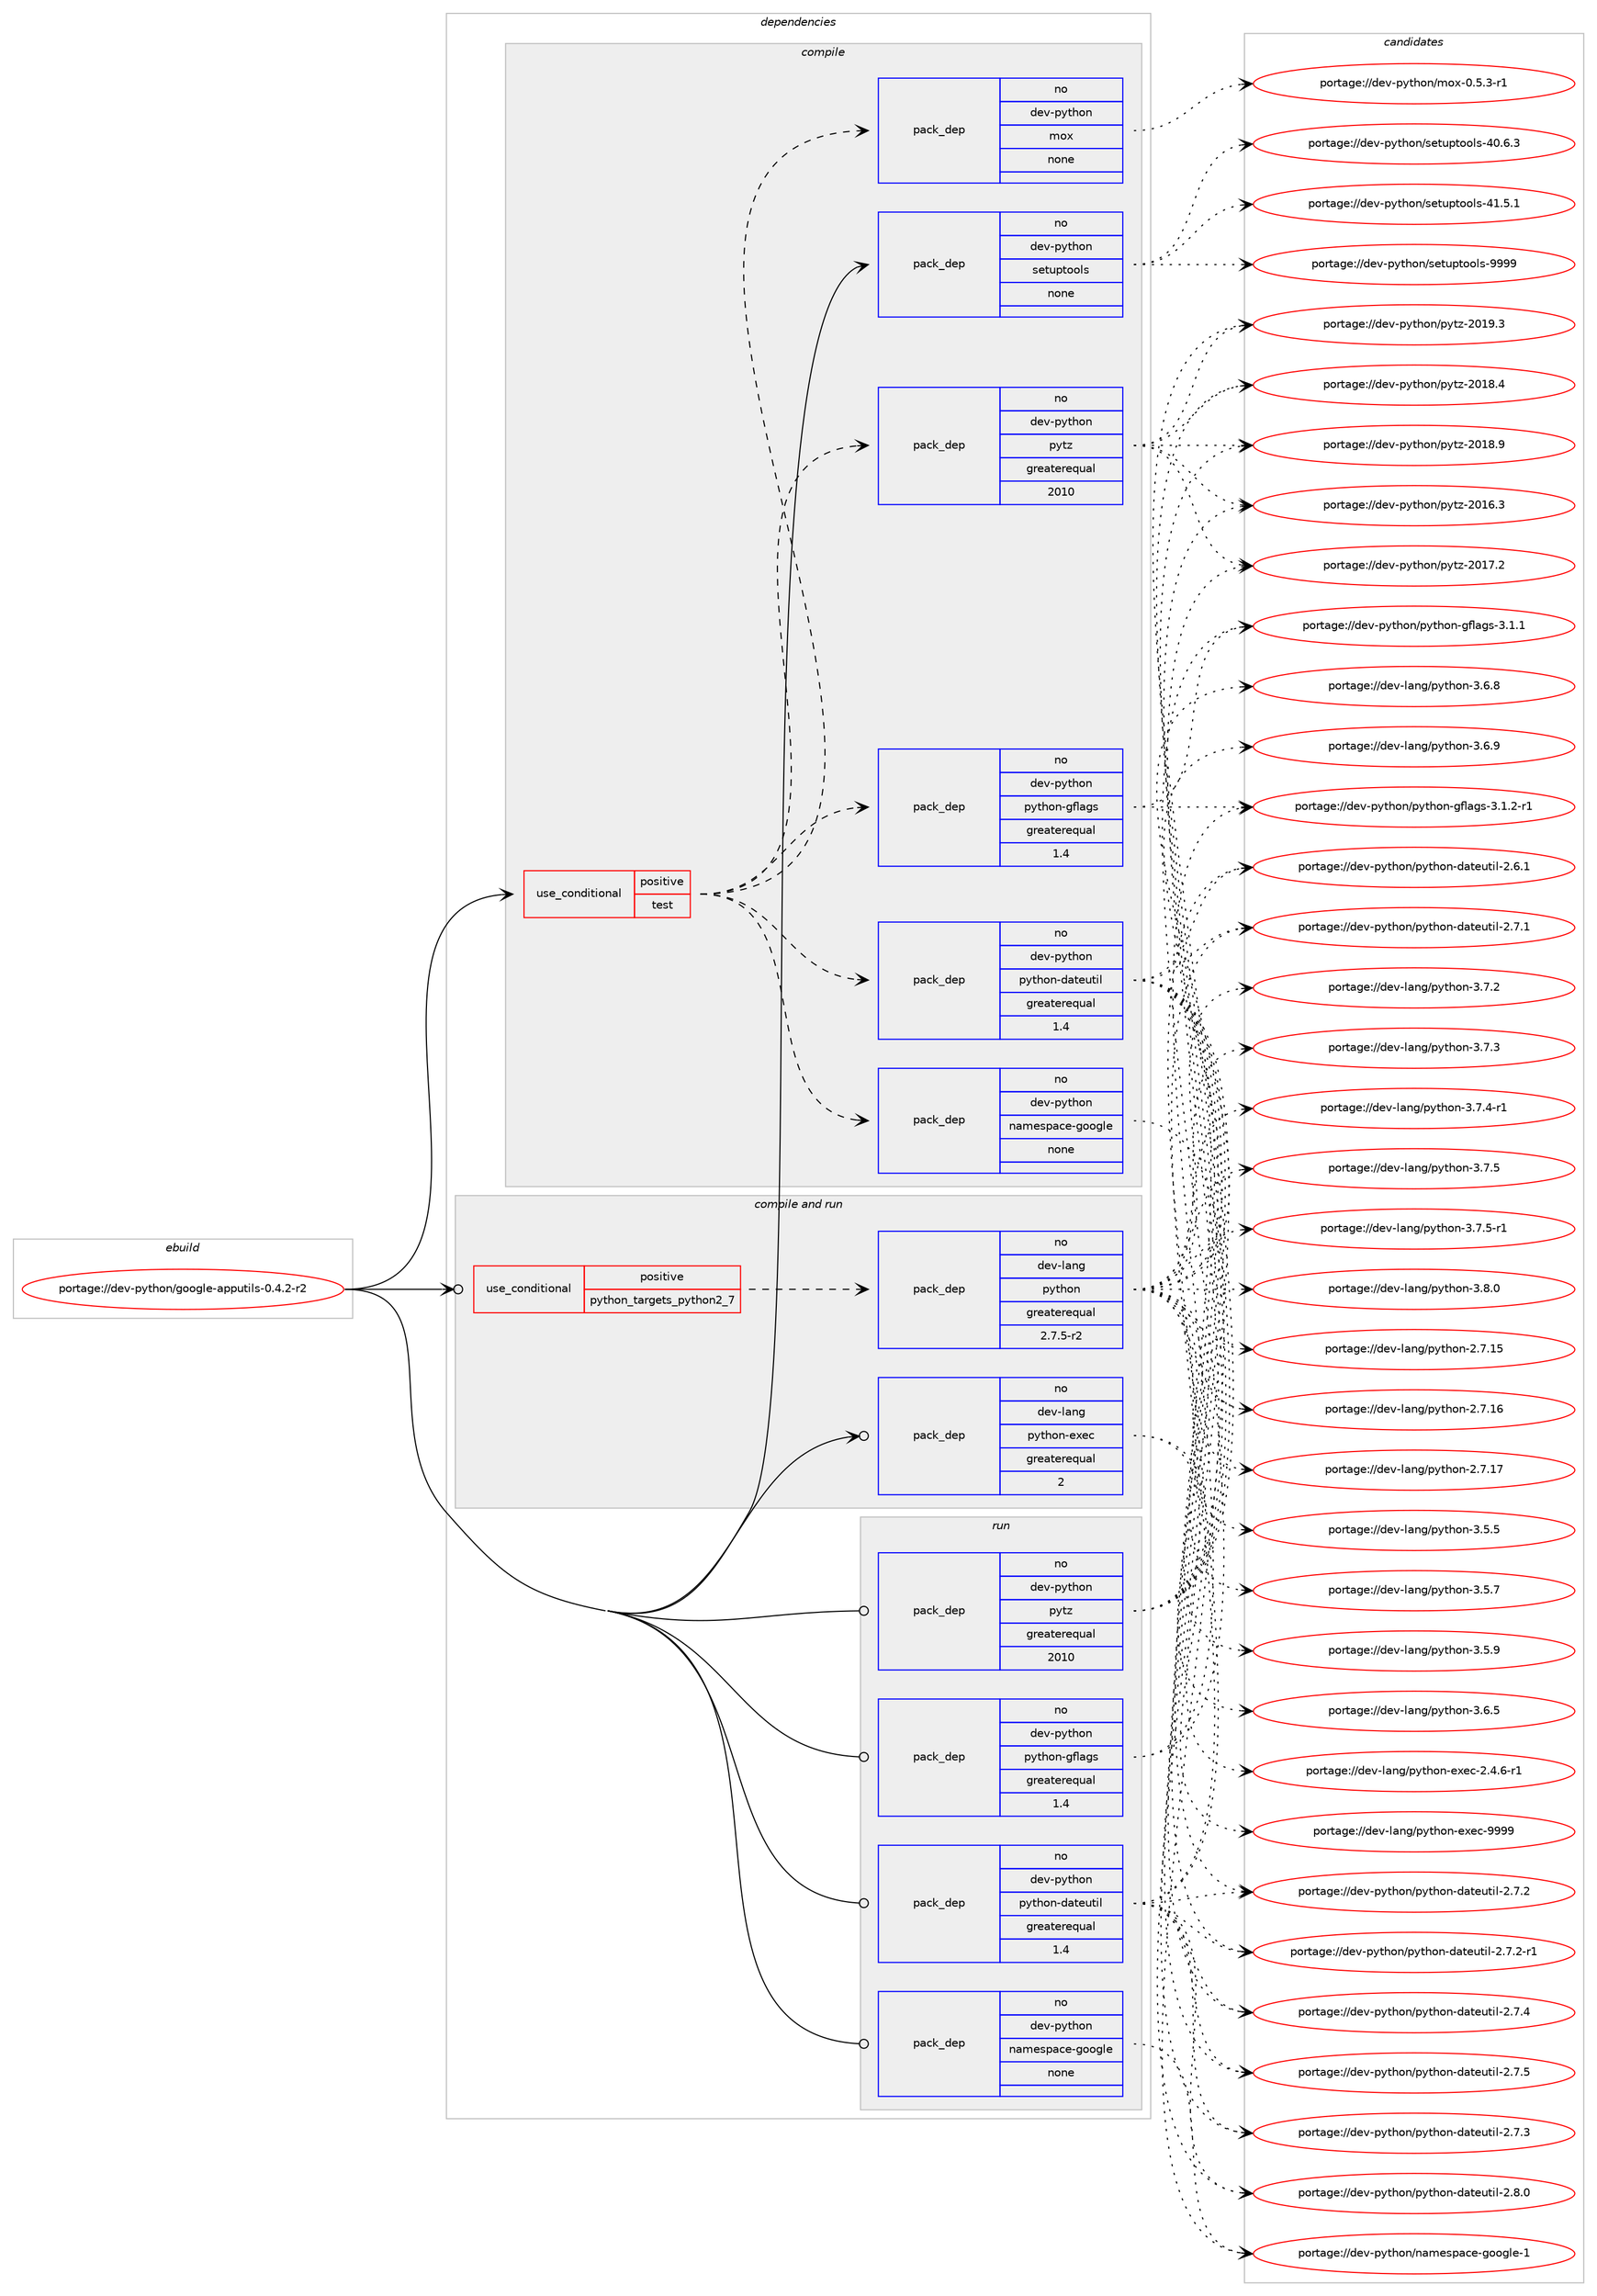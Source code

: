 digraph prolog {

# *************
# Graph options
# *************

newrank=true;
concentrate=true;
compound=true;
graph [rankdir=LR,fontname=Helvetica,fontsize=10,ranksep=1.5];#, ranksep=2.5, nodesep=0.2];
edge  [arrowhead=vee];
node  [fontname=Helvetica,fontsize=10];

# **********
# The ebuild
# **********

subgraph cluster_leftcol {
color=gray;
rank=same;
label=<<i>ebuild</i>>;
id [label="portage://dev-python/google-apputils-0.4.2-r2", color=red, width=4, href="../dev-python/google-apputils-0.4.2-r2.svg"];
}

# ****************
# The dependencies
# ****************

subgraph cluster_midcol {
color=gray;
label=<<i>dependencies</i>>;
subgraph cluster_compile {
fillcolor="#eeeeee";
style=filled;
label=<<i>compile</i>>;
subgraph cond29379 {
dependency142001 [label=<<TABLE BORDER="0" CELLBORDER="1" CELLSPACING="0" CELLPADDING="4"><TR><TD ROWSPAN="3" CELLPADDING="10">use_conditional</TD></TR><TR><TD>positive</TD></TR><TR><TD>test</TD></TR></TABLE>>, shape=none, color=red];
subgraph pack109303 {
dependency142002 [label=<<TABLE BORDER="0" CELLBORDER="1" CELLSPACING="0" CELLPADDING="4" WIDTH="220"><TR><TD ROWSPAN="6" CELLPADDING="30">pack_dep</TD></TR><TR><TD WIDTH="110">no</TD></TR><TR><TD>dev-python</TD></TR><TR><TD>namespace-google</TD></TR><TR><TD>none</TD></TR><TR><TD></TD></TR></TABLE>>, shape=none, color=blue];
}
dependency142001:e -> dependency142002:w [weight=20,style="dashed",arrowhead="vee"];
subgraph pack109304 {
dependency142003 [label=<<TABLE BORDER="0" CELLBORDER="1" CELLSPACING="0" CELLPADDING="4" WIDTH="220"><TR><TD ROWSPAN="6" CELLPADDING="30">pack_dep</TD></TR><TR><TD WIDTH="110">no</TD></TR><TR><TD>dev-python</TD></TR><TR><TD>python-dateutil</TD></TR><TR><TD>greaterequal</TD></TR><TR><TD>1.4</TD></TR></TABLE>>, shape=none, color=blue];
}
dependency142001:e -> dependency142003:w [weight=20,style="dashed",arrowhead="vee"];
subgraph pack109305 {
dependency142004 [label=<<TABLE BORDER="0" CELLBORDER="1" CELLSPACING="0" CELLPADDING="4" WIDTH="220"><TR><TD ROWSPAN="6" CELLPADDING="30">pack_dep</TD></TR><TR><TD WIDTH="110">no</TD></TR><TR><TD>dev-python</TD></TR><TR><TD>python-gflags</TD></TR><TR><TD>greaterequal</TD></TR><TR><TD>1.4</TD></TR></TABLE>>, shape=none, color=blue];
}
dependency142001:e -> dependency142004:w [weight=20,style="dashed",arrowhead="vee"];
subgraph pack109306 {
dependency142005 [label=<<TABLE BORDER="0" CELLBORDER="1" CELLSPACING="0" CELLPADDING="4" WIDTH="220"><TR><TD ROWSPAN="6" CELLPADDING="30">pack_dep</TD></TR><TR><TD WIDTH="110">no</TD></TR><TR><TD>dev-python</TD></TR><TR><TD>pytz</TD></TR><TR><TD>greaterequal</TD></TR><TR><TD>2010</TD></TR></TABLE>>, shape=none, color=blue];
}
dependency142001:e -> dependency142005:w [weight=20,style="dashed",arrowhead="vee"];
subgraph pack109307 {
dependency142006 [label=<<TABLE BORDER="0" CELLBORDER="1" CELLSPACING="0" CELLPADDING="4" WIDTH="220"><TR><TD ROWSPAN="6" CELLPADDING="30">pack_dep</TD></TR><TR><TD WIDTH="110">no</TD></TR><TR><TD>dev-python</TD></TR><TR><TD>mox</TD></TR><TR><TD>none</TD></TR><TR><TD></TD></TR></TABLE>>, shape=none, color=blue];
}
dependency142001:e -> dependency142006:w [weight=20,style="dashed",arrowhead="vee"];
}
id:e -> dependency142001:w [weight=20,style="solid",arrowhead="vee"];
subgraph pack109308 {
dependency142007 [label=<<TABLE BORDER="0" CELLBORDER="1" CELLSPACING="0" CELLPADDING="4" WIDTH="220"><TR><TD ROWSPAN="6" CELLPADDING="30">pack_dep</TD></TR><TR><TD WIDTH="110">no</TD></TR><TR><TD>dev-python</TD></TR><TR><TD>setuptools</TD></TR><TR><TD>none</TD></TR><TR><TD></TD></TR></TABLE>>, shape=none, color=blue];
}
id:e -> dependency142007:w [weight=20,style="solid",arrowhead="vee"];
}
subgraph cluster_compileandrun {
fillcolor="#eeeeee";
style=filled;
label=<<i>compile and run</i>>;
subgraph cond29380 {
dependency142008 [label=<<TABLE BORDER="0" CELLBORDER="1" CELLSPACING="0" CELLPADDING="4"><TR><TD ROWSPAN="3" CELLPADDING="10">use_conditional</TD></TR><TR><TD>positive</TD></TR><TR><TD>python_targets_python2_7</TD></TR></TABLE>>, shape=none, color=red];
subgraph pack109309 {
dependency142009 [label=<<TABLE BORDER="0" CELLBORDER="1" CELLSPACING="0" CELLPADDING="4" WIDTH="220"><TR><TD ROWSPAN="6" CELLPADDING="30">pack_dep</TD></TR><TR><TD WIDTH="110">no</TD></TR><TR><TD>dev-lang</TD></TR><TR><TD>python</TD></TR><TR><TD>greaterequal</TD></TR><TR><TD>2.7.5-r2</TD></TR></TABLE>>, shape=none, color=blue];
}
dependency142008:e -> dependency142009:w [weight=20,style="dashed",arrowhead="vee"];
}
id:e -> dependency142008:w [weight=20,style="solid",arrowhead="odotvee"];
subgraph pack109310 {
dependency142010 [label=<<TABLE BORDER="0" CELLBORDER="1" CELLSPACING="0" CELLPADDING="4" WIDTH="220"><TR><TD ROWSPAN="6" CELLPADDING="30">pack_dep</TD></TR><TR><TD WIDTH="110">no</TD></TR><TR><TD>dev-lang</TD></TR><TR><TD>python-exec</TD></TR><TR><TD>greaterequal</TD></TR><TR><TD>2</TD></TR></TABLE>>, shape=none, color=blue];
}
id:e -> dependency142010:w [weight=20,style="solid",arrowhead="odotvee"];
}
subgraph cluster_run {
fillcolor="#eeeeee";
style=filled;
label=<<i>run</i>>;
subgraph pack109311 {
dependency142011 [label=<<TABLE BORDER="0" CELLBORDER="1" CELLSPACING="0" CELLPADDING="4" WIDTH="220"><TR><TD ROWSPAN="6" CELLPADDING="30">pack_dep</TD></TR><TR><TD WIDTH="110">no</TD></TR><TR><TD>dev-python</TD></TR><TR><TD>namespace-google</TD></TR><TR><TD>none</TD></TR><TR><TD></TD></TR></TABLE>>, shape=none, color=blue];
}
id:e -> dependency142011:w [weight=20,style="solid",arrowhead="odot"];
subgraph pack109312 {
dependency142012 [label=<<TABLE BORDER="0" CELLBORDER="1" CELLSPACING="0" CELLPADDING="4" WIDTH="220"><TR><TD ROWSPAN="6" CELLPADDING="30">pack_dep</TD></TR><TR><TD WIDTH="110">no</TD></TR><TR><TD>dev-python</TD></TR><TR><TD>python-dateutil</TD></TR><TR><TD>greaterequal</TD></TR><TR><TD>1.4</TD></TR></TABLE>>, shape=none, color=blue];
}
id:e -> dependency142012:w [weight=20,style="solid",arrowhead="odot"];
subgraph pack109313 {
dependency142013 [label=<<TABLE BORDER="0" CELLBORDER="1" CELLSPACING="0" CELLPADDING="4" WIDTH="220"><TR><TD ROWSPAN="6" CELLPADDING="30">pack_dep</TD></TR><TR><TD WIDTH="110">no</TD></TR><TR><TD>dev-python</TD></TR><TR><TD>python-gflags</TD></TR><TR><TD>greaterequal</TD></TR><TR><TD>1.4</TD></TR></TABLE>>, shape=none, color=blue];
}
id:e -> dependency142013:w [weight=20,style="solid",arrowhead="odot"];
subgraph pack109314 {
dependency142014 [label=<<TABLE BORDER="0" CELLBORDER="1" CELLSPACING="0" CELLPADDING="4" WIDTH="220"><TR><TD ROWSPAN="6" CELLPADDING="30">pack_dep</TD></TR><TR><TD WIDTH="110">no</TD></TR><TR><TD>dev-python</TD></TR><TR><TD>pytz</TD></TR><TR><TD>greaterequal</TD></TR><TR><TD>2010</TD></TR></TABLE>>, shape=none, color=blue];
}
id:e -> dependency142014:w [weight=20,style="solid",arrowhead="odot"];
}
}

# **************
# The candidates
# **************

subgraph cluster_choices {
rank=same;
color=gray;
label=<<i>candidates</i>>;

subgraph choice109303 {
color=black;
nodesep=1;
choiceportage1001011184511212111610411111047110971091011151129799101451031111111031081014549 [label="portage://dev-python/namespace-google-1", color=red, width=4,href="../dev-python/namespace-google-1.svg"];
dependency142002:e -> choiceportage1001011184511212111610411111047110971091011151129799101451031111111031081014549:w [style=dotted,weight="100"];
}
subgraph choice109304 {
color=black;
nodesep=1;
choiceportage10010111845112121116104111110471121211161041111104510097116101117116105108455046544649 [label="portage://dev-python/python-dateutil-2.6.1", color=red, width=4,href="../dev-python/python-dateutil-2.6.1.svg"];
choiceportage10010111845112121116104111110471121211161041111104510097116101117116105108455046554649 [label="portage://dev-python/python-dateutil-2.7.1", color=red, width=4,href="../dev-python/python-dateutil-2.7.1.svg"];
choiceportage10010111845112121116104111110471121211161041111104510097116101117116105108455046554650 [label="portage://dev-python/python-dateutil-2.7.2", color=red, width=4,href="../dev-python/python-dateutil-2.7.2.svg"];
choiceportage100101118451121211161041111104711212111610411111045100971161011171161051084550465546504511449 [label="portage://dev-python/python-dateutil-2.7.2-r1", color=red, width=4,href="../dev-python/python-dateutil-2.7.2-r1.svg"];
choiceportage10010111845112121116104111110471121211161041111104510097116101117116105108455046554651 [label="portage://dev-python/python-dateutil-2.7.3", color=red, width=4,href="../dev-python/python-dateutil-2.7.3.svg"];
choiceportage10010111845112121116104111110471121211161041111104510097116101117116105108455046554652 [label="portage://dev-python/python-dateutil-2.7.4", color=red, width=4,href="../dev-python/python-dateutil-2.7.4.svg"];
choiceportage10010111845112121116104111110471121211161041111104510097116101117116105108455046554653 [label="portage://dev-python/python-dateutil-2.7.5", color=red, width=4,href="../dev-python/python-dateutil-2.7.5.svg"];
choiceportage10010111845112121116104111110471121211161041111104510097116101117116105108455046564648 [label="portage://dev-python/python-dateutil-2.8.0", color=red, width=4,href="../dev-python/python-dateutil-2.8.0.svg"];
dependency142003:e -> choiceportage10010111845112121116104111110471121211161041111104510097116101117116105108455046544649:w [style=dotted,weight="100"];
dependency142003:e -> choiceportage10010111845112121116104111110471121211161041111104510097116101117116105108455046554649:w [style=dotted,weight="100"];
dependency142003:e -> choiceportage10010111845112121116104111110471121211161041111104510097116101117116105108455046554650:w [style=dotted,weight="100"];
dependency142003:e -> choiceportage100101118451121211161041111104711212111610411111045100971161011171161051084550465546504511449:w [style=dotted,weight="100"];
dependency142003:e -> choiceportage10010111845112121116104111110471121211161041111104510097116101117116105108455046554651:w [style=dotted,weight="100"];
dependency142003:e -> choiceportage10010111845112121116104111110471121211161041111104510097116101117116105108455046554652:w [style=dotted,weight="100"];
dependency142003:e -> choiceportage10010111845112121116104111110471121211161041111104510097116101117116105108455046554653:w [style=dotted,weight="100"];
dependency142003:e -> choiceportage10010111845112121116104111110471121211161041111104510097116101117116105108455046564648:w [style=dotted,weight="100"];
}
subgraph choice109305 {
color=black;
nodesep=1;
choiceportage10010111845112121116104111110471121211161041111104510310210897103115455146494649 [label="portage://dev-python/python-gflags-3.1.1", color=red, width=4,href="../dev-python/python-gflags-3.1.1.svg"];
choiceportage100101118451121211161041111104711212111610411111045103102108971031154551464946504511449 [label="portage://dev-python/python-gflags-3.1.2-r1", color=red, width=4,href="../dev-python/python-gflags-3.1.2-r1.svg"];
dependency142004:e -> choiceportage10010111845112121116104111110471121211161041111104510310210897103115455146494649:w [style=dotted,weight="100"];
dependency142004:e -> choiceportage100101118451121211161041111104711212111610411111045103102108971031154551464946504511449:w [style=dotted,weight="100"];
}
subgraph choice109306 {
color=black;
nodesep=1;
choiceportage100101118451121211161041111104711212111612245504849544651 [label="portage://dev-python/pytz-2016.3", color=red, width=4,href="../dev-python/pytz-2016.3.svg"];
choiceportage100101118451121211161041111104711212111612245504849554650 [label="portage://dev-python/pytz-2017.2", color=red, width=4,href="../dev-python/pytz-2017.2.svg"];
choiceportage100101118451121211161041111104711212111612245504849564652 [label="portage://dev-python/pytz-2018.4", color=red, width=4,href="../dev-python/pytz-2018.4.svg"];
choiceportage100101118451121211161041111104711212111612245504849564657 [label="portage://dev-python/pytz-2018.9", color=red, width=4,href="../dev-python/pytz-2018.9.svg"];
choiceportage100101118451121211161041111104711212111612245504849574651 [label="portage://dev-python/pytz-2019.3", color=red, width=4,href="../dev-python/pytz-2019.3.svg"];
dependency142005:e -> choiceportage100101118451121211161041111104711212111612245504849544651:w [style=dotted,weight="100"];
dependency142005:e -> choiceportage100101118451121211161041111104711212111612245504849554650:w [style=dotted,weight="100"];
dependency142005:e -> choiceportage100101118451121211161041111104711212111612245504849564652:w [style=dotted,weight="100"];
dependency142005:e -> choiceportage100101118451121211161041111104711212111612245504849564657:w [style=dotted,weight="100"];
dependency142005:e -> choiceportage100101118451121211161041111104711212111612245504849574651:w [style=dotted,weight="100"];
}
subgraph choice109307 {
color=black;
nodesep=1;
choiceportage10010111845112121116104111110471091111204548465346514511449 [label="portage://dev-python/mox-0.5.3-r1", color=red, width=4,href="../dev-python/mox-0.5.3-r1.svg"];
dependency142006:e -> choiceportage10010111845112121116104111110471091111204548465346514511449:w [style=dotted,weight="100"];
}
subgraph choice109308 {
color=black;
nodesep=1;
choiceportage100101118451121211161041111104711510111611711211611111110811545524846544651 [label="portage://dev-python/setuptools-40.6.3", color=red, width=4,href="../dev-python/setuptools-40.6.3.svg"];
choiceportage100101118451121211161041111104711510111611711211611111110811545524946534649 [label="portage://dev-python/setuptools-41.5.1", color=red, width=4,href="../dev-python/setuptools-41.5.1.svg"];
choiceportage10010111845112121116104111110471151011161171121161111111081154557575757 [label="portage://dev-python/setuptools-9999", color=red, width=4,href="../dev-python/setuptools-9999.svg"];
dependency142007:e -> choiceportage100101118451121211161041111104711510111611711211611111110811545524846544651:w [style=dotted,weight="100"];
dependency142007:e -> choiceportage100101118451121211161041111104711510111611711211611111110811545524946534649:w [style=dotted,weight="100"];
dependency142007:e -> choiceportage10010111845112121116104111110471151011161171121161111111081154557575757:w [style=dotted,weight="100"];
}
subgraph choice109309 {
color=black;
nodesep=1;
choiceportage10010111845108971101034711212111610411111045504655464953 [label="portage://dev-lang/python-2.7.15", color=red, width=4,href="../dev-lang/python-2.7.15.svg"];
choiceportage10010111845108971101034711212111610411111045504655464954 [label="portage://dev-lang/python-2.7.16", color=red, width=4,href="../dev-lang/python-2.7.16.svg"];
choiceportage10010111845108971101034711212111610411111045504655464955 [label="portage://dev-lang/python-2.7.17", color=red, width=4,href="../dev-lang/python-2.7.17.svg"];
choiceportage100101118451089711010347112121116104111110455146534653 [label="portage://dev-lang/python-3.5.5", color=red, width=4,href="../dev-lang/python-3.5.5.svg"];
choiceportage100101118451089711010347112121116104111110455146534655 [label="portage://dev-lang/python-3.5.7", color=red, width=4,href="../dev-lang/python-3.5.7.svg"];
choiceportage100101118451089711010347112121116104111110455146534657 [label="portage://dev-lang/python-3.5.9", color=red, width=4,href="../dev-lang/python-3.5.9.svg"];
choiceportage100101118451089711010347112121116104111110455146544653 [label="portage://dev-lang/python-3.6.5", color=red, width=4,href="../dev-lang/python-3.6.5.svg"];
choiceportage100101118451089711010347112121116104111110455146544656 [label="portage://dev-lang/python-3.6.8", color=red, width=4,href="../dev-lang/python-3.6.8.svg"];
choiceportage100101118451089711010347112121116104111110455146544657 [label="portage://dev-lang/python-3.6.9", color=red, width=4,href="../dev-lang/python-3.6.9.svg"];
choiceportage100101118451089711010347112121116104111110455146554650 [label="portage://dev-lang/python-3.7.2", color=red, width=4,href="../dev-lang/python-3.7.2.svg"];
choiceportage100101118451089711010347112121116104111110455146554651 [label="portage://dev-lang/python-3.7.3", color=red, width=4,href="../dev-lang/python-3.7.3.svg"];
choiceportage1001011184510897110103471121211161041111104551465546524511449 [label="portage://dev-lang/python-3.7.4-r1", color=red, width=4,href="../dev-lang/python-3.7.4-r1.svg"];
choiceportage100101118451089711010347112121116104111110455146554653 [label="portage://dev-lang/python-3.7.5", color=red, width=4,href="../dev-lang/python-3.7.5.svg"];
choiceportage1001011184510897110103471121211161041111104551465546534511449 [label="portage://dev-lang/python-3.7.5-r1", color=red, width=4,href="../dev-lang/python-3.7.5-r1.svg"];
choiceportage100101118451089711010347112121116104111110455146564648 [label="portage://dev-lang/python-3.8.0", color=red, width=4,href="../dev-lang/python-3.8.0.svg"];
dependency142009:e -> choiceportage10010111845108971101034711212111610411111045504655464953:w [style=dotted,weight="100"];
dependency142009:e -> choiceportage10010111845108971101034711212111610411111045504655464954:w [style=dotted,weight="100"];
dependency142009:e -> choiceportage10010111845108971101034711212111610411111045504655464955:w [style=dotted,weight="100"];
dependency142009:e -> choiceportage100101118451089711010347112121116104111110455146534653:w [style=dotted,weight="100"];
dependency142009:e -> choiceportage100101118451089711010347112121116104111110455146534655:w [style=dotted,weight="100"];
dependency142009:e -> choiceportage100101118451089711010347112121116104111110455146534657:w [style=dotted,weight="100"];
dependency142009:e -> choiceportage100101118451089711010347112121116104111110455146544653:w [style=dotted,weight="100"];
dependency142009:e -> choiceportage100101118451089711010347112121116104111110455146544656:w [style=dotted,weight="100"];
dependency142009:e -> choiceportage100101118451089711010347112121116104111110455146544657:w [style=dotted,weight="100"];
dependency142009:e -> choiceportage100101118451089711010347112121116104111110455146554650:w [style=dotted,weight="100"];
dependency142009:e -> choiceportage100101118451089711010347112121116104111110455146554651:w [style=dotted,weight="100"];
dependency142009:e -> choiceportage1001011184510897110103471121211161041111104551465546524511449:w [style=dotted,weight="100"];
dependency142009:e -> choiceportage100101118451089711010347112121116104111110455146554653:w [style=dotted,weight="100"];
dependency142009:e -> choiceportage1001011184510897110103471121211161041111104551465546534511449:w [style=dotted,weight="100"];
dependency142009:e -> choiceportage100101118451089711010347112121116104111110455146564648:w [style=dotted,weight="100"];
}
subgraph choice109310 {
color=black;
nodesep=1;
choiceportage10010111845108971101034711212111610411111045101120101994550465246544511449 [label="portage://dev-lang/python-exec-2.4.6-r1", color=red, width=4,href="../dev-lang/python-exec-2.4.6-r1.svg"];
choiceportage10010111845108971101034711212111610411111045101120101994557575757 [label="portage://dev-lang/python-exec-9999", color=red, width=4,href="../dev-lang/python-exec-9999.svg"];
dependency142010:e -> choiceportage10010111845108971101034711212111610411111045101120101994550465246544511449:w [style=dotted,weight="100"];
dependency142010:e -> choiceportage10010111845108971101034711212111610411111045101120101994557575757:w [style=dotted,weight="100"];
}
subgraph choice109311 {
color=black;
nodesep=1;
choiceportage1001011184511212111610411111047110971091011151129799101451031111111031081014549 [label="portage://dev-python/namespace-google-1", color=red, width=4,href="../dev-python/namespace-google-1.svg"];
dependency142011:e -> choiceportage1001011184511212111610411111047110971091011151129799101451031111111031081014549:w [style=dotted,weight="100"];
}
subgraph choice109312 {
color=black;
nodesep=1;
choiceportage10010111845112121116104111110471121211161041111104510097116101117116105108455046544649 [label="portage://dev-python/python-dateutil-2.6.1", color=red, width=4,href="../dev-python/python-dateutil-2.6.1.svg"];
choiceportage10010111845112121116104111110471121211161041111104510097116101117116105108455046554649 [label="portage://dev-python/python-dateutil-2.7.1", color=red, width=4,href="../dev-python/python-dateutil-2.7.1.svg"];
choiceportage10010111845112121116104111110471121211161041111104510097116101117116105108455046554650 [label="portage://dev-python/python-dateutil-2.7.2", color=red, width=4,href="../dev-python/python-dateutil-2.7.2.svg"];
choiceportage100101118451121211161041111104711212111610411111045100971161011171161051084550465546504511449 [label="portage://dev-python/python-dateutil-2.7.2-r1", color=red, width=4,href="../dev-python/python-dateutil-2.7.2-r1.svg"];
choiceportage10010111845112121116104111110471121211161041111104510097116101117116105108455046554651 [label="portage://dev-python/python-dateutil-2.7.3", color=red, width=4,href="../dev-python/python-dateutil-2.7.3.svg"];
choiceportage10010111845112121116104111110471121211161041111104510097116101117116105108455046554652 [label="portage://dev-python/python-dateutil-2.7.4", color=red, width=4,href="../dev-python/python-dateutil-2.7.4.svg"];
choiceportage10010111845112121116104111110471121211161041111104510097116101117116105108455046554653 [label="portage://dev-python/python-dateutil-2.7.5", color=red, width=4,href="../dev-python/python-dateutil-2.7.5.svg"];
choiceportage10010111845112121116104111110471121211161041111104510097116101117116105108455046564648 [label="portage://dev-python/python-dateutil-2.8.0", color=red, width=4,href="../dev-python/python-dateutil-2.8.0.svg"];
dependency142012:e -> choiceportage10010111845112121116104111110471121211161041111104510097116101117116105108455046544649:w [style=dotted,weight="100"];
dependency142012:e -> choiceportage10010111845112121116104111110471121211161041111104510097116101117116105108455046554649:w [style=dotted,weight="100"];
dependency142012:e -> choiceportage10010111845112121116104111110471121211161041111104510097116101117116105108455046554650:w [style=dotted,weight="100"];
dependency142012:e -> choiceportage100101118451121211161041111104711212111610411111045100971161011171161051084550465546504511449:w [style=dotted,weight="100"];
dependency142012:e -> choiceportage10010111845112121116104111110471121211161041111104510097116101117116105108455046554651:w [style=dotted,weight="100"];
dependency142012:e -> choiceportage10010111845112121116104111110471121211161041111104510097116101117116105108455046554652:w [style=dotted,weight="100"];
dependency142012:e -> choiceportage10010111845112121116104111110471121211161041111104510097116101117116105108455046554653:w [style=dotted,weight="100"];
dependency142012:e -> choiceportage10010111845112121116104111110471121211161041111104510097116101117116105108455046564648:w [style=dotted,weight="100"];
}
subgraph choice109313 {
color=black;
nodesep=1;
choiceportage10010111845112121116104111110471121211161041111104510310210897103115455146494649 [label="portage://dev-python/python-gflags-3.1.1", color=red, width=4,href="../dev-python/python-gflags-3.1.1.svg"];
choiceportage100101118451121211161041111104711212111610411111045103102108971031154551464946504511449 [label="portage://dev-python/python-gflags-3.1.2-r1", color=red, width=4,href="../dev-python/python-gflags-3.1.2-r1.svg"];
dependency142013:e -> choiceportage10010111845112121116104111110471121211161041111104510310210897103115455146494649:w [style=dotted,weight="100"];
dependency142013:e -> choiceportage100101118451121211161041111104711212111610411111045103102108971031154551464946504511449:w [style=dotted,weight="100"];
}
subgraph choice109314 {
color=black;
nodesep=1;
choiceportage100101118451121211161041111104711212111612245504849544651 [label="portage://dev-python/pytz-2016.3", color=red, width=4,href="../dev-python/pytz-2016.3.svg"];
choiceportage100101118451121211161041111104711212111612245504849554650 [label="portage://dev-python/pytz-2017.2", color=red, width=4,href="../dev-python/pytz-2017.2.svg"];
choiceportage100101118451121211161041111104711212111612245504849564652 [label="portage://dev-python/pytz-2018.4", color=red, width=4,href="../dev-python/pytz-2018.4.svg"];
choiceportage100101118451121211161041111104711212111612245504849564657 [label="portage://dev-python/pytz-2018.9", color=red, width=4,href="../dev-python/pytz-2018.9.svg"];
choiceportage100101118451121211161041111104711212111612245504849574651 [label="portage://dev-python/pytz-2019.3", color=red, width=4,href="../dev-python/pytz-2019.3.svg"];
dependency142014:e -> choiceportage100101118451121211161041111104711212111612245504849544651:w [style=dotted,weight="100"];
dependency142014:e -> choiceportage100101118451121211161041111104711212111612245504849554650:w [style=dotted,weight="100"];
dependency142014:e -> choiceportage100101118451121211161041111104711212111612245504849564652:w [style=dotted,weight="100"];
dependency142014:e -> choiceportage100101118451121211161041111104711212111612245504849564657:w [style=dotted,weight="100"];
dependency142014:e -> choiceportage100101118451121211161041111104711212111612245504849574651:w [style=dotted,weight="100"];
}
}

}
